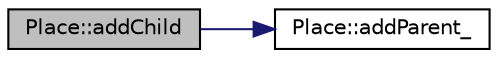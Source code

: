digraph "Place::addChild"
{
  edge [fontname="Helvetica",fontsize="10",labelfontname="Helvetica",labelfontsize="10"];
  node [fontname="Helvetica",fontsize="10",shape=record];
  rankdir="LR";
  Node1 [label="Place::addChild",height=0.2,width=0.4,color="black", fillcolor="grey75", style="filled", fontcolor="black"];
  Node1 -> Node2 [color="midnightblue",fontsize="10",style="solid",fontname="Helvetica"];
  Node2 [label="Place::addParent_",height=0.2,width=0.4,color="black", fillcolor="white", style="filled",URL="$dd/d21/class_place.html#a36af6a425e43ba44f1882c8a80365114"];
}
